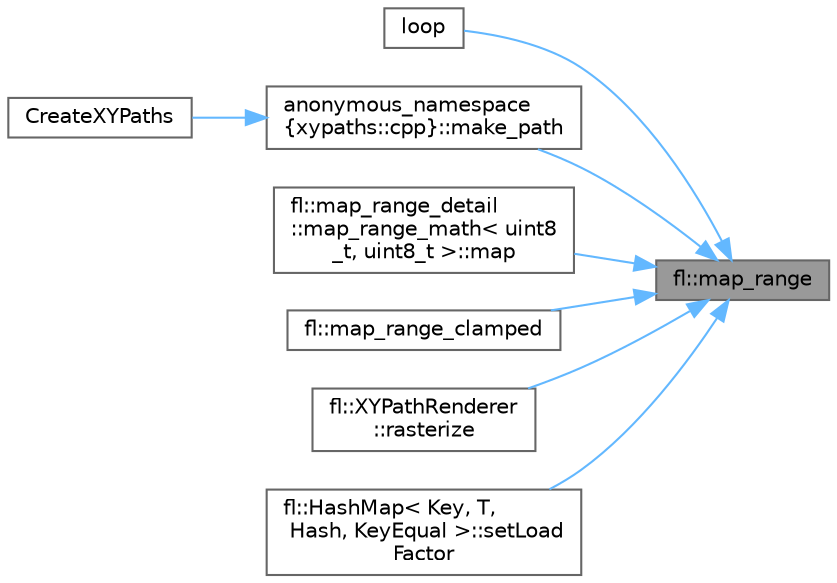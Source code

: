 digraph "fl::map_range"
{
 // INTERACTIVE_SVG=YES
 // LATEX_PDF_SIZE
  bgcolor="transparent";
  edge [fontname=Helvetica,fontsize=10,labelfontname=Helvetica,labelfontsize=10];
  node [fontname=Helvetica,fontsize=10,shape=box,height=0.2,width=0.4];
  rankdir="RL";
  Node1 [id="Node000001",label="fl::map_range",height=0.2,width=0.4,color="gray40", fillcolor="grey60", style="filled", fontcolor="black",tooltip=" "];
  Node1 -> Node2 [id="edge1_Node000001_Node000002",dir="back",color="steelblue1",style="solid",tooltip=" "];
  Node2 [id="Node000002",label="loop",height=0.2,width=0.4,color="grey40", fillcolor="white", style="filled",URL="$dc/d5d/_audio_8ino_afe461d27b9c48d5921c00d521181f12f.html#afe461d27b9c48d5921c00d521181f12f",tooltip=" "];
  Node1 -> Node3 [id="edge2_Node000001_Node000003",dir="back",color="steelblue1",style="solid",tooltip=" "];
  Node3 [id="Node000003",label="anonymous_namespace\l\{xypaths::cpp\}::make_path",height=0.2,width=0.4,color="grey40", fillcolor="white", style="filled",URL="$d7/d76/namespaceanonymous__namespace_02xypaths_8cpp_03_a8091017d8d8c14f1197f3480df54acf5.html#a8091017d8d8c14f1197f3480df54acf5",tooltip=" "];
  Node3 -> Node4 [id="edge3_Node000003_Node000004",dir="back",color="steelblue1",style="solid",tooltip=" "];
  Node4 [id="Node000004",label="CreateXYPaths",height=0.2,width=0.4,color="grey40", fillcolor="white", style="filled",URL="$d4/dda/_bilinear_compression_2src_2xypaths_8cpp_a216df6dfd9fcc2f1644620313c78ce51.html#a216df6dfd9fcc2f1644620313c78ce51",tooltip=" "];
  Node1 -> Node5 [id="edge4_Node000001_Node000005",dir="back",color="steelblue1",style="solid",tooltip=" "];
  Node5 [id="Node000005",label="fl::map_range_detail\l::map_range_math\< uint8\l_t, uint8_t \>::map",height=0.2,width=0.4,color="grey40", fillcolor="white", style="filled",URL="$dd/d93/structfl_1_1map__range__detail_1_1map__range__math_3_01uint8__t_00_01uint8__t_01_4_a802a65a3fd3cb65b71f2a33fd15a77ee.html#a802a65a3fd3cb65b71f2a33fd15a77ee",tooltip=" "];
  Node1 -> Node6 [id="edge5_Node000001_Node000006",dir="back",color="steelblue1",style="solid",tooltip=" "];
  Node6 [id="Node000006",label="fl::map_range_clamped",height=0.2,width=0.4,color="grey40", fillcolor="white", style="filled",URL="$d4/d36/namespacefl_a3eb6f28d2d60577432796ce822c4856d.html#a3eb6f28d2d60577432796ce822c4856d",tooltip=" "];
  Node1 -> Node7 [id="edge6_Node000001_Node000007",dir="back",color="steelblue1",style="solid",tooltip=" "];
  Node7 [id="Node000007",label="fl::XYPathRenderer\l::rasterize",height=0.2,width=0.4,color="grey40", fillcolor="white", style="filled",URL="$d2/dbc/classfl_1_1_x_y_path_renderer_a0b5feeab9eab82fb0a1a432170ef6a27.html#a0b5feeab9eab82fb0a1a432170ef6a27",tooltip=" "];
  Node1 -> Node8 [id="edge7_Node000001_Node000008",dir="back",color="steelblue1",style="solid",tooltip=" "];
  Node8 [id="Node000008",label="fl::HashMap\< Key, T,\l Hash, KeyEqual \>::setLoad\lFactor",height=0.2,width=0.4,color="grey40", fillcolor="white", style="filled",URL="$dc/de6/classfl_1_1_hash_map_ac84155b2b0dbce28892d31c1cb4ff078.html#ac84155b2b0dbce28892d31c1cb4ff078",tooltip=" "];
}

